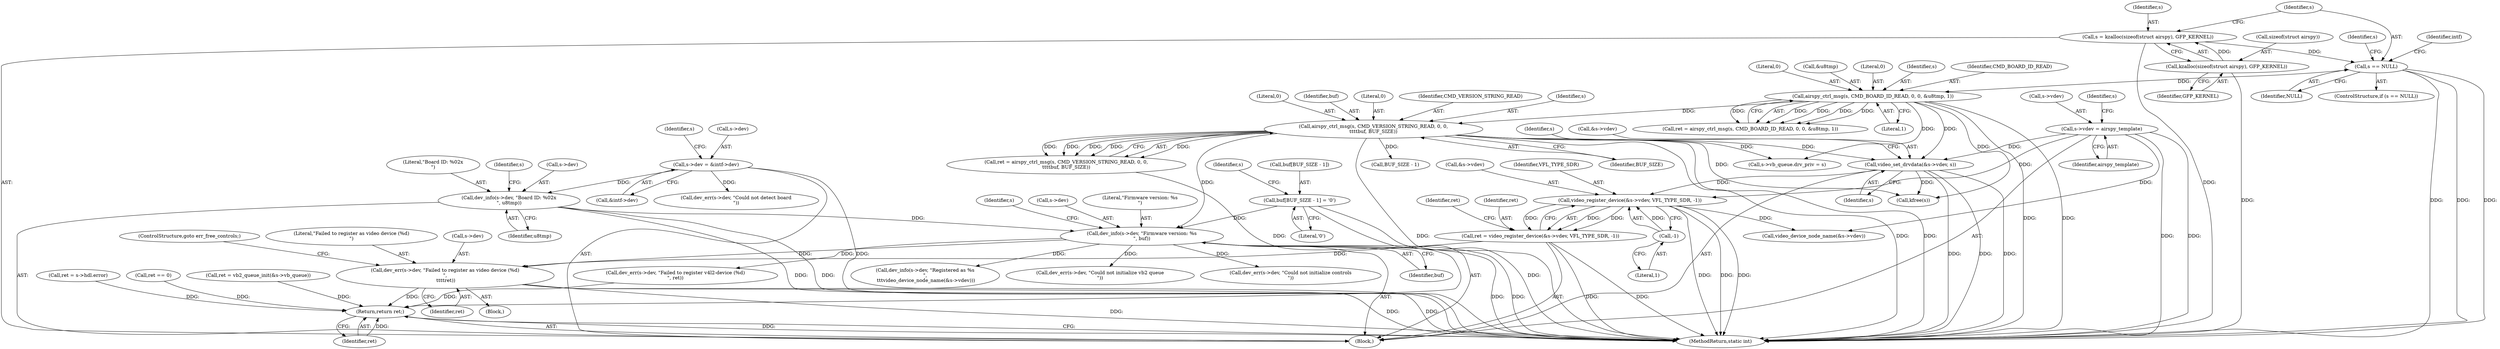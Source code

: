 digraph "0_linux_aa93d1fee85c890a34f2510a310e55ee76a27848@pointer" {
"1000557" [label="(Call,dev_err(s->dev, \"Failed to register as video device (%d)\n\",\n \t\t\t\tret))"];
"1000248" [label="(Call,dev_info(s->dev, \"Firmware version: %s\n\", buf))"];
"1000242" [label="(Call,dev_info(s->dev, \"Board ID: %02x\n\", u8tmp))"];
"1000153" [label="(Call,s->dev = &intf->dev)"];
"1000235" [label="(Call,buf[BUF_SIZE - 1] = '\0')"];
"1000219" [label="(Call,airspy_ctrl_msg(s, CMD_VERSION_STRING_READ, 0, 0,\n\t\t\t\tbuf, BUF_SIZE))"];
"1000205" [label="(Call,airspy_ctrl_msg(s, CMD_BOARD_ID_READ, 0, 0, &u8tmp, 1))"];
"1000120" [label="(Call,s == NULL)"];
"1000113" [label="(Call,s = kzalloc(sizeof(struct airspy), GFP_KERNEL))"];
"1000115" [label="(Call,kzalloc(sizeof(struct airspy), GFP_KERNEL))"];
"1000544" [label="(Call,ret = video_register_device(&s->vdev, VFL_TYPE_SDR, -1))"];
"1000546" [label="(Call,video_register_device(&s->vdev, VFL_TYPE_SDR, -1))"];
"1000353" [label="(Call,video_set_drvdata(&s->vdev, s))"];
"1000326" [label="(Call,s->vdev = airspy_template)"];
"1000552" [label="(Call,-1)"];
"1000595" [label="(Return,return ret;)"];
"1000120" [label="(Call,s == NULL)"];
"1000238" [label="(Call,BUF_SIZE - 1)"];
"1000252" [label="(Literal,\"Firmware version: %s\n\")"];
"1000250" [label="(Identifier,s)"];
"1000596" [label="(Identifier,ret)"];
"1000214" [label="(Call,ret == 0)"];
"1000121" [label="(Identifier,s)"];
"1000362" [label="(Identifier,s)"];
"1000253" [label="(Identifier,buf)"];
"1000153" [label="(Call,s->dev = &intf->dev)"];
"1000219" [label="(Call,airspy_ctrl_msg(s, CMD_VERSION_STRING_READ, 0, 0,\n\t\t\t\tbuf, BUF_SIZE))"];
"1000208" [label="(Literal,0)"];
"1000330" [label="(Identifier,airspy_template)"];
"1000122" [label="(Identifier,NULL)"];
"1000327" [label="(Call,s->vdev)"];
"1000224" [label="(Identifier,buf)"];
"1000353" [label="(Call,video_set_drvdata(&s->vdev, s))"];
"1000229" [label="(Call,dev_err(s->dev, \"Could not detect board\n\"))"];
"1000127" [label="(Identifier,intf)"];
"1000241" [label="(Literal,'\0')"];
"1000555" [label="(Identifier,ret)"];
"1000563" [label="(ControlStructure,goto err_free_controls;)"];
"1000380" [label="(Call,dev_err(s->dev, \"Failed to register v4l2-device (%d)\n\", ret))"];
"1000564" [label="(Call,dev_info(s->dev, \"Registered as %s\n\",\n \t\t\tvideo_device_node_name(&s->vdev)))"];
"1000118" [label="(Identifier,GFP_KERNEL)"];
"1000243" [label="(Call,s->dev)"];
"1000119" [label="(ControlStructure,if (s == NULL))"];
"1000212" [label="(Literal,1)"];
"1000157" [label="(Call,&intf->dev)"];
"1000597" [label="(MethodReturn,static int)"];
"1000223" [label="(Literal,0)"];
"1000210" [label="(Call,&u8tmp)"];
"1000551" [label="(Identifier,VFL_TYPE_SDR)"];
"1000595" [label="(Return,return ret;)"];
"1000544" [label="(Call,ret = video_register_device(&s->vdev, VFL_TYPE_SDR, -1))"];
"1000257" [label="(Identifier,s)"];
"1000242" [label="(Call,dev_info(s->dev, \"Board ID: %02x\n\", u8tmp))"];
"1000557" [label="(Call,dev_err(s->dev, \"Failed to register as video device (%d)\n\",\n \t\t\t\tret))"];
"1000163" [label="(Identifier,s)"];
"1000272" [label="(Call,s->vb_queue.drv_priv = s)"];
"1000114" [label="(Identifier,s)"];
"1000358" [label="(Identifier,s)"];
"1000553" [label="(Literal,1)"];
"1000115" [label="(Call,kzalloc(sizeof(struct airspy), GFP_KERNEL))"];
"1000136" [label="(Identifier,s)"];
"1000310" [label="(Call,ret = vb2_queue_init(&s->vb_queue))"];
"1000561" [label="(Literal,\"Failed to register as video device (%d)\n\")"];
"1000249" [label="(Call,s->dev)"];
"1000496" [label="(Call,ret = s->hdl.error)"];
"1000503" [label="(Call,dev_err(s->dev, \"Could not initialize controls\n\"))"];
"1000546" [label="(Call,video_register_device(&s->vdev, VFL_TYPE_SDR, -1))"];
"1000221" [label="(Identifier,CMD_VERSION_STRING_READ)"];
"1000552" [label="(Call,-1)"];
"1000562" [label="(Identifier,ret)"];
"1000247" [label="(Identifier,u8tmp)"];
"1000547" [label="(Call,&s->vdev)"];
"1000116" [label="(Call,sizeof(struct airspy))"];
"1000334" [label="(Identifier,s)"];
"1000220" [label="(Identifier,s)"];
"1000222" [label="(Literal,0)"];
"1000354" [label="(Call,&s->vdev)"];
"1000593" [label="(Call,kfree(s))"];
"1000113" [label="(Call,s = kzalloc(sizeof(struct airspy), GFP_KERNEL))"];
"1000326" [label="(Call,s->vdev = airspy_template)"];
"1000209" [label="(Literal,0)"];
"1000225" [label="(Identifier,BUF_SIZE)"];
"1000545" [label="(Identifier,ret)"];
"1000246" [label="(Literal,\"Board ID: %02x\n\")"];
"1000206" [label="(Identifier,s)"];
"1000154" [label="(Call,s->dev)"];
"1000108" [label="(Block,)"];
"1000236" [label="(Call,buf[BUF_SIZE - 1])"];
"1000556" [label="(Block,)"];
"1000244" [label="(Identifier,s)"];
"1000558" [label="(Call,s->dev)"];
"1000235" [label="(Call,buf[BUF_SIZE - 1] = '\0')"];
"1000320" [label="(Call,dev_err(s->dev, \"Could not initialize vb2 queue\n\"))"];
"1000205" [label="(Call,airspy_ctrl_msg(s, CMD_BOARD_ID_READ, 0, 0, &u8tmp, 1))"];
"1000203" [label="(Call,ret = airspy_ctrl_msg(s, CMD_BOARD_ID_READ, 0, 0, &u8tmp, 1))"];
"1000207" [label="(Identifier,CMD_BOARD_ID_READ)"];
"1000217" [label="(Call,ret = airspy_ctrl_msg(s, CMD_VERSION_STRING_READ, 0, 0,\n\t\t\t\tbuf, BUF_SIZE))"];
"1000569" [label="(Call,video_device_node_name(&s->vdev))"];
"1000248" [label="(Call,dev_info(s->dev, \"Firmware version: %s\n\", buf))"];
"1000557" -> "1000556"  [label="AST: "];
"1000557" -> "1000562"  [label="CFG: "];
"1000558" -> "1000557"  [label="AST: "];
"1000561" -> "1000557"  [label="AST: "];
"1000562" -> "1000557"  [label="AST: "];
"1000563" -> "1000557"  [label="CFG: "];
"1000557" -> "1000597"  [label="DDG: "];
"1000557" -> "1000597"  [label="DDG: "];
"1000557" -> "1000597"  [label="DDG: "];
"1000248" -> "1000557"  [label="DDG: "];
"1000544" -> "1000557"  [label="DDG: "];
"1000557" -> "1000595"  [label="DDG: "];
"1000248" -> "1000108"  [label="AST: "];
"1000248" -> "1000253"  [label="CFG: "];
"1000249" -> "1000248"  [label="AST: "];
"1000252" -> "1000248"  [label="AST: "];
"1000253" -> "1000248"  [label="AST: "];
"1000257" -> "1000248"  [label="CFG: "];
"1000248" -> "1000597"  [label="DDG: "];
"1000248" -> "1000597"  [label="DDG: "];
"1000242" -> "1000248"  [label="DDG: "];
"1000235" -> "1000248"  [label="DDG: "];
"1000219" -> "1000248"  [label="DDG: "];
"1000248" -> "1000320"  [label="DDG: "];
"1000248" -> "1000380"  [label="DDG: "];
"1000248" -> "1000503"  [label="DDG: "];
"1000248" -> "1000564"  [label="DDG: "];
"1000242" -> "1000108"  [label="AST: "];
"1000242" -> "1000247"  [label="CFG: "];
"1000243" -> "1000242"  [label="AST: "];
"1000246" -> "1000242"  [label="AST: "];
"1000247" -> "1000242"  [label="AST: "];
"1000250" -> "1000242"  [label="CFG: "];
"1000242" -> "1000597"  [label="DDG: "];
"1000242" -> "1000597"  [label="DDG: "];
"1000153" -> "1000242"  [label="DDG: "];
"1000153" -> "1000108"  [label="AST: "];
"1000153" -> "1000157"  [label="CFG: "];
"1000154" -> "1000153"  [label="AST: "];
"1000157" -> "1000153"  [label="AST: "];
"1000163" -> "1000153"  [label="CFG: "];
"1000153" -> "1000597"  [label="DDG: "];
"1000153" -> "1000229"  [label="DDG: "];
"1000235" -> "1000108"  [label="AST: "];
"1000235" -> "1000241"  [label="CFG: "];
"1000236" -> "1000235"  [label="AST: "];
"1000241" -> "1000235"  [label="AST: "];
"1000244" -> "1000235"  [label="CFG: "];
"1000235" -> "1000597"  [label="DDG: "];
"1000219" -> "1000217"  [label="AST: "];
"1000219" -> "1000225"  [label="CFG: "];
"1000220" -> "1000219"  [label="AST: "];
"1000221" -> "1000219"  [label="AST: "];
"1000222" -> "1000219"  [label="AST: "];
"1000223" -> "1000219"  [label="AST: "];
"1000224" -> "1000219"  [label="AST: "];
"1000225" -> "1000219"  [label="AST: "];
"1000217" -> "1000219"  [label="CFG: "];
"1000219" -> "1000597"  [label="DDG: "];
"1000219" -> "1000597"  [label="DDG: "];
"1000219" -> "1000597"  [label="DDG: "];
"1000219" -> "1000217"  [label="DDG: "];
"1000219" -> "1000217"  [label="DDG: "];
"1000219" -> "1000217"  [label="DDG: "];
"1000219" -> "1000217"  [label="DDG: "];
"1000219" -> "1000217"  [label="DDG: "];
"1000205" -> "1000219"  [label="DDG: "];
"1000219" -> "1000238"  [label="DDG: "];
"1000219" -> "1000272"  [label="DDG: "];
"1000219" -> "1000353"  [label="DDG: "];
"1000219" -> "1000593"  [label="DDG: "];
"1000205" -> "1000203"  [label="AST: "];
"1000205" -> "1000212"  [label="CFG: "];
"1000206" -> "1000205"  [label="AST: "];
"1000207" -> "1000205"  [label="AST: "];
"1000208" -> "1000205"  [label="AST: "];
"1000209" -> "1000205"  [label="AST: "];
"1000210" -> "1000205"  [label="AST: "];
"1000212" -> "1000205"  [label="AST: "];
"1000203" -> "1000205"  [label="CFG: "];
"1000205" -> "1000597"  [label="DDG: "];
"1000205" -> "1000597"  [label="DDG: "];
"1000205" -> "1000203"  [label="DDG: "];
"1000205" -> "1000203"  [label="DDG: "];
"1000205" -> "1000203"  [label="DDG: "];
"1000205" -> "1000203"  [label="DDG: "];
"1000205" -> "1000203"  [label="DDG: "];
"1000120" -> "1000205"  [label="DDG: "];
"1000205" -> "1000272"  [label="DDG: "];
"1000205" -> "1000353"  [label="DDG: "];
"1000205" -> "1000593"  [label="DDG: "];
"1000120" -> "1000119"  [label="AST: "];
"1000120" -> "1000122"  [label="CFG: "];
"1000121" -> "1000120"  [label="AST: "];
"1000122" -> "1000120"  [label="AST: "];
"1000127" -> "1000120"  [label="CFG: "];
"1000136" -> "1000120"  [label="CFG: "];
"1000120" -> "1000597"  [label="DDG: "];
"1000120" -> "1000597"  [label="DDG: "];
"1000120" -> "1000597"  [label="DDG: "];
"1000113" -> "1000120"  [label="DDG: "];
"1000113" -> "1000108"  [label="AST: "];
"1000113" -> "1000115"  [label="CFG: "];
"1000114" -> "1000113"  [label="AST: "];
"1000115" -> "1000113"  [label="AST: "];
"1000121" -> "1000113"  [label="CFG: "];
"1000113" -> "1000597"  [label="DDG: "];
"1000115" -> "1000113"  [label="DDG: "];
"1000115" -> "1000118"  [label="CFG: "];
"1000116" -> "1000115"  [label="AST: "];
"1000118" -> "1000115"  [label="AST: "];
"1000115" -> "1000597"  [label="DDG: "];
"1000544" -> "1000108"  [label="AST: "];
"1000544" -> "1000546"  [label="CFG: "];
"1000545" -> "1000544"  [label="AST: "];
"1000546" -> "1000544"  [label="AST: "];
"1000555" -> "1000544"  [label="CFG: "];
"1000544" -> "1000597"  [label="DDG: "];
"1000544" -> "1000597"  [label="DDG: "];
"1000546" -> "1000544"  [label="DDG: "];
"1000546" -> "1000544"  [label="DDG: "];
"1000546" -> "1000544"  [label="DDG: "];
"1000546" -> "1000552"  [label="CFG: "];
"1000547" -> "1000546"  [label="AST: "];
"1000551" -> "1000546"  [label="AST: "];
"1000552" -> "1000546"  [label="AST: "];
"1000546" -> "1000597"  [label="DDG: "];
"1000546" -> "1000597"  [label="DDG: "];
"1000546" -> "1000597"  [label="DDG: "];
"1000353" -> "1000546"  [label="DDG: "];
"1000326" -> "1000546"  [label="DDG: "];
"1000552" -> "1000546"  [label="DDG: "];
"1000546" -> "1000569"  [label="DDG: "];
"1000353" -> "1000108"  [label="AST: "];
"1000353" -> "1000358"  [label="CFG: "];
"1000354" -> "1000353"  [label="AST: "];
"1000358" -> "1000353"  [label="AST: "];
"1000362" -> "1000353"  [label="CFG: "];
"1000353" -> "1000597"  [label="DDG: "];
"1000353" -> "1000597"  [label="DDG: "];
"1000353" -> "1000597"  [label="DDG: "];
"1000326" -> "1000353"  [label="DDG: "];
"1000353" -> "1000593"  [label="DDG: "];
"1000326" -> "1000108"  [label="AST: "];
"1000326" -> "1000330"  [label="CFG: "];
"1000327" -> "1000326"  [label="AST: "];
"1000330" -> "1000326"  [label="AST: "];
"1000334" -> "1000326"  [label="CFG: "];
"1000326" -> "1000597"  [label="DDG: "];
"1000326" -> "1000597"  [label="DDG: "];
"1000326" -> "1000569"  [label="DDG: "];
"1000552" -> "1000553"  [label="CFG: "];
"1000553" -> "1000552"  [label="AST: "];
"1000595" -> "1000108"  [label="AST: "];
"1000595" -> "1000596"  [label="CFG: "];
"1000596" -> "1000595"  [label="AST: "];
"1000597" -> "1000595"  [label="CFG: "];
"1000595" -> "1000597"  [label="DDG: "];
"1000596" -> "1000595"  [label="DDG: "];
"1000310" -> "1000595"  [label="DDG: "];
"1000496" -> "1000595"  [label="DDG: "];
"1000217" -> "1000595"  [label="DDG: "];
"1000214" -> "1000595"  [label="DDG: "];
"1000380" -> "1000595"  [label="DDG: "];
}
